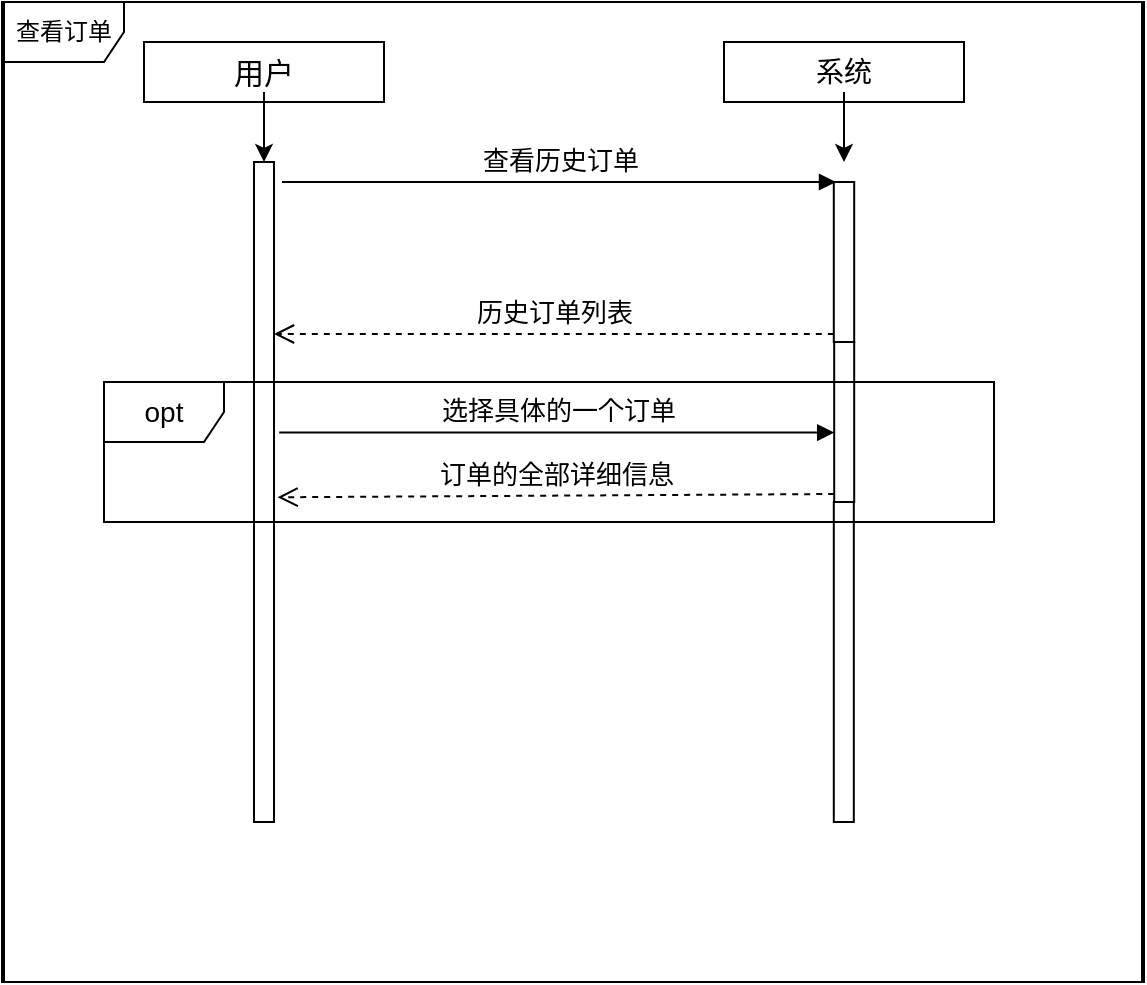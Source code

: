 <mxfile version="12.8.8" type="device"><diagram id="cuTKSDGCFV0_ZVp9MqVY" name="Page-1"><mxGraphModel dx="1038" dy="576" grid="1" gridSize="10" guides="1" tooltips="1" connect="1" arrows="1" fold="1" page="1" pageScale="1" pageWidth="827" pageHeight="1169" math="0" shadow="0"><root><mxCell id="0"/><mxCell id="1" parent="0"/><mxCell id="As7yrjTK5T6C8325B3Xm-4" value="" style="rounded=0;whiteSpace=wrap;html=1;" parent="1" vertex="1"><mxGeometry x="129" y="70" width="570" height="490" as="geometry"/></mxCell><mxCell id="As7yrjTK5T6C8325B3Xm-5" value="" style="rounded=0;whiteSpace=wrap;html=1;" parent="1" vertex="1"><mxGeometry x="200" y="90" width="120" height="30" as="geometry"/></mxCell><mxCell id="As7yrjTK5T6C8325B3Xm-18" value="" style="edgeStyle=orthogonalEdgeStyle;rounded=0;orthogonalLoop=1;jettySize=auto;html=1;" parent="1" source="As7yrjTK5T6C8325B3Xm-6" edge="1"><mxGeometry relative="1" as="geometry"><mxPoint x="260" y="150" as="targetPoint"/></mxGeometry></mxCell><mxCell id="As7yrjTK5T6C8325B3Xm-6" value="&lt;font style=&quot;font-size: 15px&quot;&gt;用户&lt;/font&gt;" style="text;html=1;strokeColor=none;fillColor=none;align=center;verticalAlign=middle;whiteSpace=wrap;rounded=0;" parent="1" vertex="1"><mxGeometry x="220" y="95" width="80" height="20" as="geometry"/></mxCell><mxCell id="As7yrjTK5T6C8325B3Xm-8" value="" style="rounded=0;whiteSpace=wrap;html=1;" parent="1" vertex="1"><mxGeometry x="490" y="90" width="120" height="30" as="geometry"/></mxCell><mxCell id="As7yrjTK5T6C8325B3Xm-22" value="" style="edgeStyle=orthogonalEdgeStyle;rounded=0;orthogonalLoop=1;jettySize=auto;html=1;" parent="1" source="As7yrjTK5T6C8325B3Xm-9" edge="1"><mxGeometry relative="1" as="geometry"><mxPoint x="550" y="150" as="targetPoint"/></mxGeometry></mxCell><mxCell id="As7yrjTK5T6C8325B3Xm-9" value="&lt;font style=&quot;font-size: 14px&quot;&gt;系统&lt;/font&gt;" style="text;html=1;strokeColor=none;fillColor=none;align=center;verticalAlign=middle;whiteSpace=wrap;rounded=0;" parent="1" vertex="1"><mxGeometry x="515" y="95" width="70" height="20" as="geometry"/></mxCell><mxCell id="f4Ja5_wrVmmJgA3Nqqcq-1" value="" style="html=1;points=[];perimeter=orthogonalPerimeter;" parent="1" vertex="1"><mxGeometry x="255" y="150" width="10" height="330" as="geometry"/></mxCell><mxCell id="f4Ja5_wrVmmJgA3Nqqcq-2" value="" style="html=1;points=[];perimeter=orthogonalPerimeter;" parent="1" vertex="1"><mxGeometry x="544.9" y="160" width="10.2" height="80" as="geometry"/></mxCell><mxCell id="f4Ja5_wrVmmJgA3Nqqcq-3" value="&lt;span style=&quot;font-size: 13px&quot;&gt;查看历史订单&lt;/span&gt;" style="html=1;verticalAlign=bottom;endArrow=block;entryX=0.108;entryY=0;entryDx=0;entryDy=0;entryPerimeter=0;" parent="1" target="f4Ja5_wrVmmJgA3Nqqcq-2" edge="1"><mxGeometry relative="1" as="geometry"><mxPoint x="269" y="160" as="sourcePoint"/></mxGeometry></mxCell><mxCell id="f4Ja5_wrVmmJgA3Nqqcq-4" value="&lt;font style=&quot;font-size: 13px&quot;&gt;历史订单列表&lt;/font&gt;" style="html=1;verticalAlign=bottom;endArrow=open;dashed=1;endSize=8;exitX=0;exitY=0.95;" parent="1" source="f4Ja5_wrVmmJgA3Nqqcq-2" target="f4Ja5_wrVmmJgA3Nqqcq-1" edge="1"><mxGeometry relative="1" as="geometry"><mxPoint x="469.8" y="236" as="targetPoint"/></mxGeometry></mxCell><mxCell id="f4Ja5_wrVmmJgA3Nqqcq-6" value="" style="html=1;points=[];perimeter=orthogonalPerimeter;" parent="1" vertex="1"><mxGeometry x="545.1" y="240" width="10" height="80" as="geometry"/></mxCell><mxCell id="f4Ja5_wrVmmJgA3Nqqcq-7" value="&lt;font style=&quot;font-size: 13px&quot;&gt;选择具体的一个订单&lt;/font&gt;" style="html=1;verticalAlign=bottom;endArrow=block;exitX=1.26;exitY=0.41;exitDx=0;exitDy=0;exitPerimeter=0;" parent="1" source="f4Ja5_wrVmmJgA3Nqqcq-1" target="f4Ja5_wrVmmJgA3Nqqcq-6" edge="1"><mxGeometry relative="1" as="geometry"><mxPoint x="475.1" y="260" as="sourcePoint"/></mxGeometry></mxCell><mxCell id="f4Ja5_wrVmmJgA3Nqqcq-8" value="&lt;font style=&quot;font-size: 13px&quot;&gt;订单的全部详细信息&lt;/font&gt;" style="html=1;verticalAlign=bottom;endArrow=open;dashed=1;endSize=8;exitX=0;exitY=0.95;entryX=1.18;entryY=0.508;entryDx=0;entryDy=0;entryPerimeter=0;" parent="1" source="f4Ja5_wrVmmJgA3Nqqcq-6" target="f4Ja5_wrVmmJgA3Nqqcq-1" edge="1"><mxGeometry relative="1" as="geometry"><mxPoint x="470" y="336" as="targetPoint"/></mxGeometry></mxCell><mxCell id="f4Ja5_wrVmmJgA3Nqqcq-10" value="" style="html=1;points=[];perimeter=orthogonalPerimeter;" parent="1" vertex="1"><mxGeometry x="544.9" y="320" width="10" height="160" as="geometry"/></mxCell><mxCell id="y3WMtNSPCunlUGlz79eC-1" value="&lt;font style=&quot;font-size: 14px&quot;&gt;opt&lt;/font&gt;" style="shape=umlFrame;whiteSpace=wrap;html=1;" vertex="1" parent="1"><mxGeometry x="180" y="260" width="445" height="70" as="geometry"/></mxCell><mxCell id="y3WMtNSPCunlUGlz79eC-2" value="查看订单" style="shape=umlFrame;whiteSpace=wrap;html=1;" vertex="1" parent="1"><mxGeometry x="130" y="70" width="570" height="490" as="geometry"/></mxCell></root></mxGraphModel></diagram></mxfile>